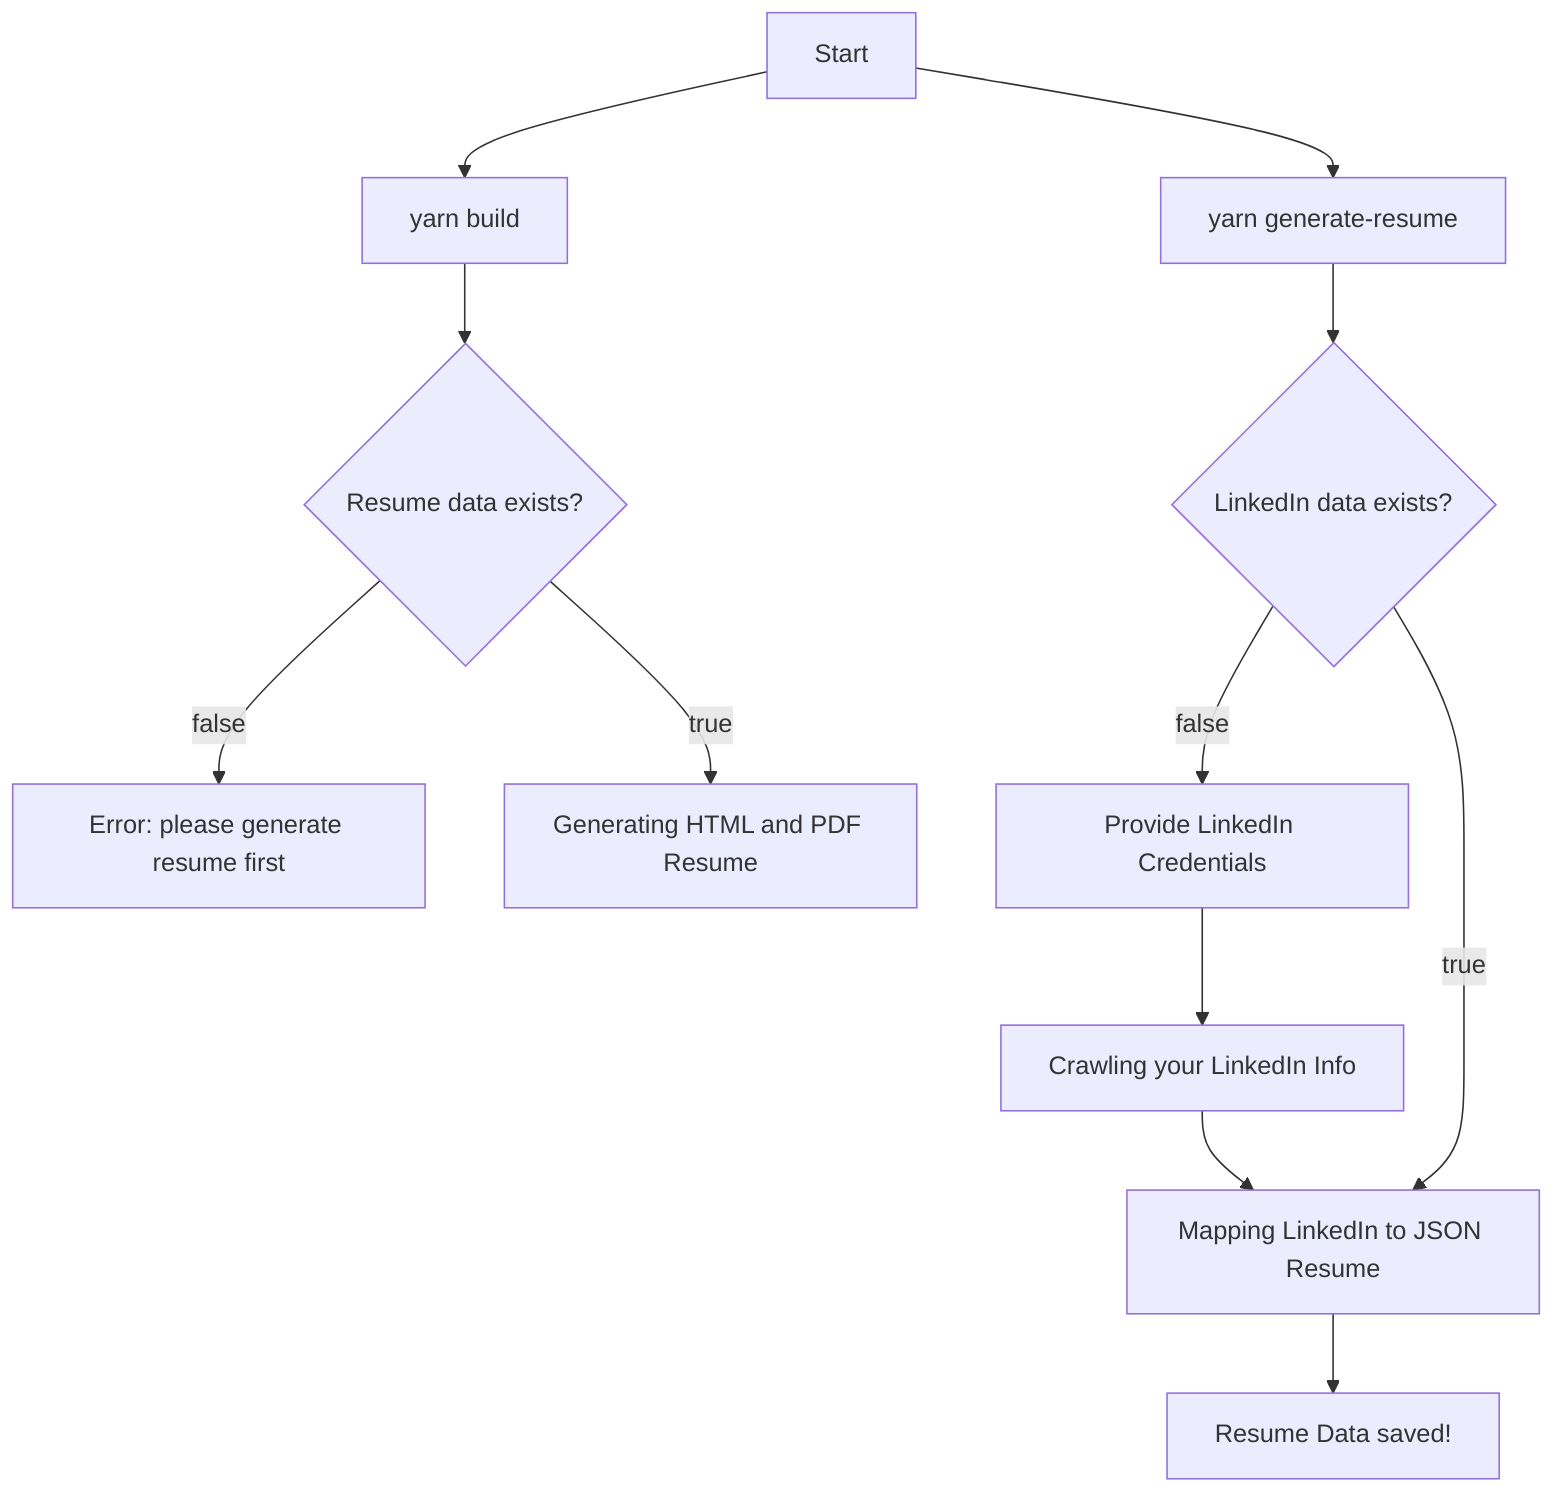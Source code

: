 graph TD
    Start --> A[yarn build]
    Start --> B[yarn generate-resume]
    A --> A1{Resume data exists?}
    A1 --> |false|D[Error: please generate resume first]
    A1 --> |true|E[Generating HTML and PDF Resume]
    B --> B1{LinkedIn data exists?}
    B1 --> |false|B4[Provide LinkedIn Credentials]
    B4 --> B5[Crawling your LinkedIn Info]
    B5 --> B2
    B1 --> |true|B2[Mapping LinkedIn to JSON Resume]
    B2 --> B3[Resume Data saved!]